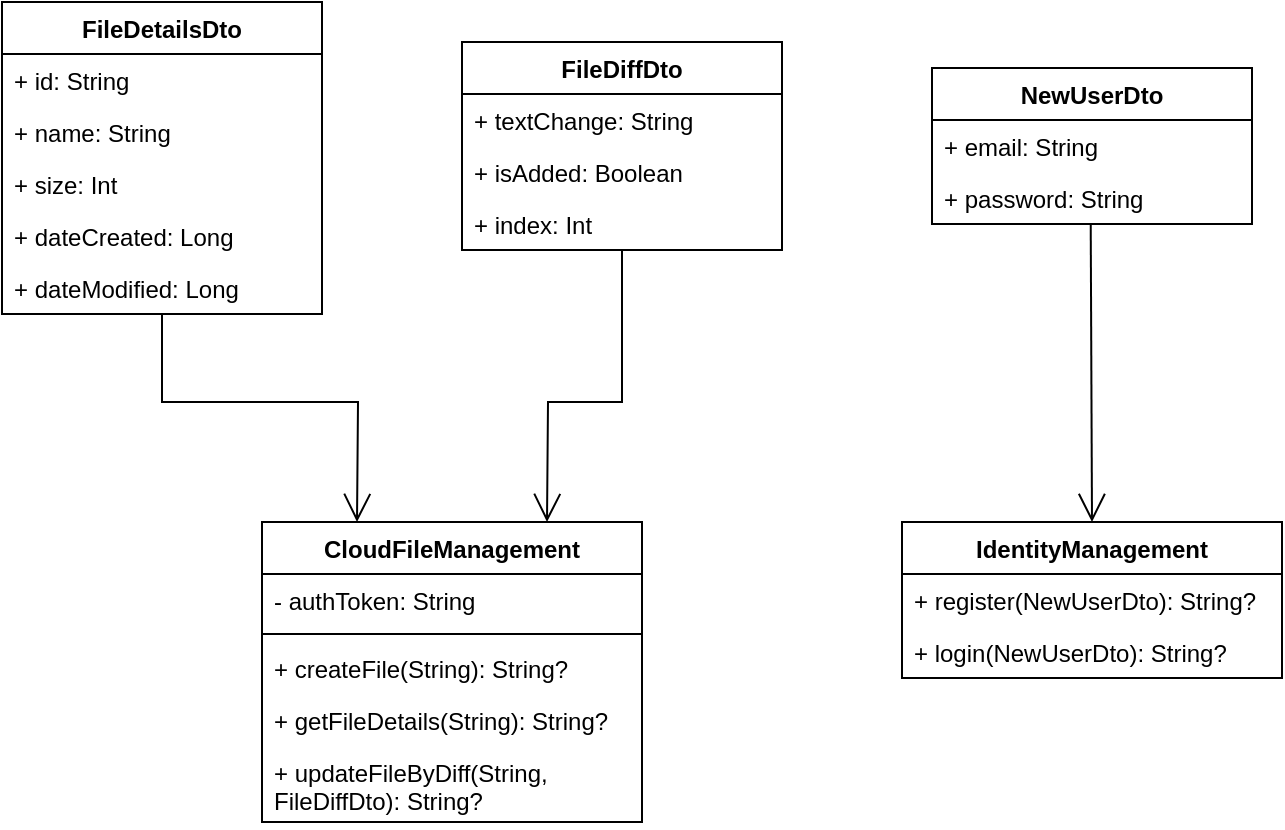 <mxfile version="26.1.1">
  <diagram name="Page-1" id="MGbeN5fUf6MWQuGb2ZN-">
    <mxGraphModel dx="989" dy="576" grid="1" gridSize="10" guides="1" tooltips="1" connect="1" arrows="1" fold="1" page="1" pageScale="1" pageWidth="827" pageHeight="1169" math="0" shadow="0">
      <root>
        <mxCell id="0" />
        <mxCell id="1" parent="0" />
        <mxCell id="myQ88_IO1PidVkBNo0Lu-1" value="FileDetailsDto" style="swimlane;fontStyle=1;align=center;verticalAlign=top;childLayout=stackLayout;horizontal=1;startSize=26;horizontalStack=0;resizeParent=1;resizeParentMax=0;resizeLast=0;collapsible=1;marginBottom=0;whiteSpace=wrap;html=1;" vertex="1" parent="1">
          <mxGeometry x="40" y="40" width="160" height="156" as="geometry" />
        </mxCell>
        <mxCell id="myQ88_IO1PidVkBNo0Lu-2" value="+ id: String" style="text;strokeColor=none;fillColor=none;align=left;verticalAlign=top;spacingLeft=4;spacingRight=4;overflow=hidden;rotatable=0;points=[[0,0.5],[1,0.5]];portConstraint=eastwest;whiteSpace=wrap;html=1;" vertex="1" parent="myQ88_IO1PidVkBNo0Lu-1">
          <mxGeometry y="26" width="160" height="26" as="geometry" />
        </mxCell>
        <mxCell id="myQ88_IO1PidVkBNo0Lu-4" value="+ name: String" style="text;strokeColor=none;fillColor=none;align=left;verticalAlign=top;spacingLeft=4;spacingRight=4;overflow=hidden;rotatable=0;points=[[0,0.5],[1,0.5]];portConstraint=eastwest;whiteSpace=wrap;html=1;" vertex="1" parent="myQ88_IO1PidVkBNo0Lu-1">
          <mxGeometry y="52" width="160" height="26" as="geometry" />
        </mxCell>
        <mxCell id="myQ88_IO1PidVkBNo0Lu-5" value="+ size: Int" style="text;strokeColor=none;fillColor=none;align=left;verticalAlign=top;spacingLeft=4;spacingRight=4;overflow=hidden;rotatable=0;points=[[0,0.5],[1,0.5]];portConstraint=eastwest;whiteSpace=wrap;html=1;" vertex="1" parent="myQ88_IO1PidVkBNo0Lu-1">
          <mxGeometry y="78" width="160" height="26" as="geometry" />
        </mxCell>
        <mxCell id="myQ88_IO1PidVkBNo0Lu-6" value="+ dateCreated: Long" style="text;strokeColor=none;fillColor=none;align=left;verticalAlign=top;spacingLeft=4;spacingRight=4;overflow=hidden;rotatable=0;points=[[0,0.5],[1,0.5]];portConstraint=eastwest;whiteSpace=wrap;html=1;" vertex="1" parent="myQ88_IO1PidVkBNo0Lu-1">
          <mxGeometry y="104" width="160" height="26" as="geometry" />
        </mxCell>
        <mxCell id="myQ88_IO1PidVkBNo0Lu-7" value="+ dateModified: Long" style="text;strokeColor=none;fillColor=none;align=left;verticalAlign=top;spacingLeft=4;spacingRight=4;overflow=hidden;rotatable=0;points=[[0,0.5],[1,0.5]];portConstraint=eastwest;whiteSpace=wrap;html=1;" vertex="1" parent="myQ88_IO1PidVkBNo0Lu-1">
          <mxGeometry y="130" width="160" height="26" as="geometry" />
        </mxCell>
        <mxCell id="myQ88_IO1PidVkBNo0Lu-8" value="FileDiffDto" style="swimlane;fontStyle=1;align=center;verticalAlign=top;childLayout=stackLayout;horizontal=1;startSize=26;horizontalStack=0;resizeParent=1;resizeParentMax=0;resizeLast=0;collapsible=1;marginBottom=0;whiteSpace=wrap;html=1;" vertex="1" parent="1">
          <mxGeometry x="270" y="60" width="160" height="104" as="geometry" />
        </mxCell>
        <mxCell id="myQ88_IO1PidVkBNo0Lu-9" value="+ textChange: String" style="text;strokeColor=none;fillColor=none;align=left;verticalAlign=top;spacingLeft=4;spacingRight=4;overflow=hidden;rotatable=0;points=[[0,0.5],[1,0.5]];portConstraint=eastwest;whiteSpace=wrap;html=1;" vertex="1" parent="myQ88_IO1PidVkBNo0Lu-8">
          <mxGeometry y="26" width="160" height="26" as="geometry" />
        </mxCell>
        <mxCell id="myQ88_IO1PidVkBNo0Lu-10" value="+ isAdded: Boolean" style="text;strokeColor=none;fillColor=none;align=left;verticalAlign=top;spacingLeft=4;spacingRight=4;overflow=hidden;rotatable=0;points=[[0,0.5],[1,0.5]];portConstraint=eastwest;whiteSpace=wrap;html=1;" vertex="1" parent="myQ88_IO1PidVkBNo0Lu-8">
          <mxGeometry y="52" width="160" height="26" as="geometry" />
        </mxCell>
        <mxCell id="myQ88_IO1PidVkBNo0Lu-11" value="+ index: Int" style="text;strokeColor=none;fillColor=none;align=left;verticalAlign=top;spacingLeft=4;spacingRight=4;overflow=hidden;rotatable=0;points=[[0,0.5],[1,0.5]];portConstraint=eastwest;whiteSpace=wrap;html=1;" vertex="1" parent="myQ88_IO1PidVkBNo0Lu-8">
          <mxGeometry y="78" width="160" height="26" as="geometry" />
        </mxCell>
        <mxCell id="myQ88_IO1PidVkBNo0Lu-14" value="NewUserDto" style="swimlane;fontStyle=1;align=center;verticalAlign=top;childLayout=stackLayout;horizontal=1;startSize=26;horizontalStack=0;resizeParent=1;resizeParentMax=0;resizeLast=0;collapsible=1;marginBottom=0;whiteSpace=wrap;html=1;" vertex="1" parent="1">
          <mxGeometry x="505" y="73" width="160" height="78" as="geometry" />
        </mxCell>
        <mxCell id="myQ88_IO1PidVkBNo0Lu-15" value="+ email: String" style="text;strokeColor=none;fillColor=none;align=left;verticalAlign=top;spacingLeft=4;spacingRight=4;overflow=hidden;rotatable=0;points=[[0,0.5],[1,0.5]];portConstraint=eastwest;whiteSpace=wrap;html=1;" vertex="1" parent="myQ88_IO1PidVkBNo0Lu-14">
          <mxGeometry y="26" width="160" height="26" as="geometry" />
        </mxCell>
        <mxCell id="myQ88_IO1PidVkBNo0Lu-16" value="+ password: String" style="text;strokeColor=none;fillColor=none;align=left;verticalAlign=top;spacingLeft=4;spacingRight=4;overflow=hidden;rotatable=0;points=[[0,0.5],[1,0.5]];portConstraint=eastwest;whiteSpace=wrap;html=1;" vertex="1" parent="myQ88_IO1PidVkBNo0Lu-14">
          <mxGeometry y="52" width="160" height="26" as="geometry" />
        </mxCell>
        <mxCell id="myQ88_IO1PidVkBNo0Lu-20" value="CloudFileManagement" style="swimlane;fontStyle=1;align=center;verticalAlign=top;childLayout=stackLayout;horizontal=1;startSize=26;horizontalStack=0;resizeParent=1;resizeParentMax=0;resizeLast=0;collapsible=1;marginBottom=0;whiteSpace=wrap;html=1;" vertex="1" parent="1">
          <mxGeometry x="170" y="300" width="190" height="150" as="geometry" />
        </mxCell>
        <mxCell id="myQ88_IO1PidVkBNo0Lu-21" value="- authToken: String" style="text;strokeColor=none;fillColor=none;align=left;verticalAlign=top;spacingLeft=4;spacingRight=4;overflow=hidden;rotatable=0;points=[[0,0.5],[1,0.5]];portConstraint=eastwest;whiteSpace=wrap;html=1;" vertex="1" parent="myQ88_IO1PidVkBNo0Lu-20">
          <mxGeometry y="26" width="190" height="26" as="geometry" />
        </mxCell>
        <mxCell id="myQ88_IO1PidVkBNo0Lu-27" value="" style="line;strokeWidth=1;fillColor=none;align=left;verticalAlign=middle;spacingTop=-1;spacingLeft=3;spacingRight=3;rotatable=0;labelPosition=right;points=[];portConstraint=eastwest;strokeColor=inherit;" vertex="1" parent="myQ88_IO1PidVkBNo0Lu-20">
          <mxGeometry y="52" width="190" height="8" as="geometry" />
        </mxCell>
        <mxCell id="myQ88_IO1PidVkBNo0Lu-26" value="+ createFile(String): String?" style="text;strokeColor=none;fillColor=none;align=left;verticalAlign=top;spacingLeft=4;spacingRight=4;overflow=hidden;rotatable=0;points=[[0,0.5],[1,0.5]];portConstraint=eastwest;whiteSpace=wrap;html=1;" vertex="1" parent="myQ88_IO1PidVkBNo0Lu-20">
          <mxGeometry y="60" width="190" height="26" as="geometry" />
        </mxCell>
        <mxCell id="myQ88_IO1PidVkBNo0Lu-28" value="+ getFileDetails(String): String?" style="text;strokeColor=none;fillColor=none;align=left;verticalAlign=top;spacingLeft=4;spacingRight=4;overflow=hidden;rotatable=0;points=[[0,0.5],[1,0.5]];portConstraint=eastwest;whiteSpace=wrap;html=1;" vertex="1" parent="myQ88_IO1PidVkBNo0Lu-20">
          <mxGeometry y="86" width="190" height="26" as="geometry" />
        </mxCell>
        <mxCell id="myQ88_IO1PidVkBNo0Lu-29" value="+ updateFileByDiff(String, FileDiffDto): String?" style="text;strokeColor=none;fillColor=none;align=left;verticalAlign=top;spacingLeft=4;spacingRight=4;overflow=hidden;rotatable=0;points=[[0,0.5],[1,0.5]];portConstraint=eastwest;whiteSpace=wrap;html=1;" vertex="1" parent="myQ88_IO1PidVkBNo0Lu-20">
          <mxGeometry y="112" width="190" height="38" as="geometry" />
        </mxCell>
        <mxCell id="myQ88_IO1PidVkBNo0Lu-33" value="" style="endArrow=open;endFill=1;endSize=12;html=1;rounded=0;entryX=0.25;entryY=0;entryDx=0;entryDy=0;exitX=0.5;exitY=1;exitDx=0;exitDy=0;" edge="1" parent="1" source="myQ88_IO1PidVkBNo0Lu-1" target="myQ88_IO1PidVkBNo0Lu-20">
          <mxGeometry width="160" relative="1" as="geometry">
            <mxPoint x="100" y="220" as="sourcePoint" />
            <mxPoint x="260" y="220" as="targetPoint" />
            <Array as="points">
              <mxPoint x="120" y="240" />
              <mxPoint x="218" y="240" />
            </Array>
          </mxGeometry>
        </mxCell>
        <mxCell id="myQ88_IO1PidVkBNo0Lu-34" value="" style="endArrow=open;endFill=1;endSize=12;html=1;rounded=0;exitX=0.5;exitY=1;exitDx=0;exitDy=0;entryX=0.75;entryY=0;entryDx=0;entryDy=0;" edge="1" parent="1" source="myQ88_IO1PidVkBNo0Lu-8" target="myQ88_IO1PidVkBNo0Lu-20">
          <mxGeometry width="160" relative="1" as="geometry">
            <mxPoint x="280" y="200" as="sourcePoint" />
            <mxPoint x="440" y="200" as="targetPoint" />
            <Array as="points">
              <mxPoint x="350" y="240" />
              <mxPoint x="313" y="240" />
            </Array>
          </mxGeometry>
        </mxCell>
        <mxCell id="myQ88_IO1PidVkBNo0Lu-35" value="IdentityManagement" style="swimlane;fontStyle=1;align=center;verticalAlign=top;childLayout=stackLayout;horizontal=1;startSize=26;horizontalStack=0;resizeParent=1;resizeParentMax=0;resizeLast=0;collapsible=1;marginBottom=0;whiteSpace=wrap;html=1;" vertex="1" parent="1">
          <mxGeometry x="490" y="300" width="190" height="78" as="geometry" />
        </mxCell>
        <mxCell id="myQ88_IO1PidVkBNo0Lu-38" value="+ register(NewUserDto): String?" style="text;strokeColor=none;fillColor=none;align=left;verticalAlign=top;spacingLeft=4;spacingRight=4;overflow=hidden;rotatable=0;points=[[0,0.5],[1,0.5]];portConstraint=eastwest;whiteSpace=wrap;html=1;" vertex="1" parent="myQ88_IO1PidVkBNo0Lu-35">
          <mxGeometry y="26" width="190" height="26" as="geometry" />
        </mxCell>
        <mxCell id="myQ88_IO1PidVkBNo0Lu-41" value="+ login(NewUserDto): String?" style="text;strokeColor=none;fillColor=none;align=left;verticalAlign=top;spacingLeft=4;spacingRight=4;overflow=hidden;rotatable=0;points=[[0,0.5],[1,0.5]];portConstraint=eastwest;whiteSpace=wrap;html=1;" vertex="1" parent="myQ88_IO1PidVkBNo0Lu-35">
          <mxGeometry y="52" width="190" height="26" as="geometry" />
        </mxCell>
        <mxCell id="myQ88_IO1PidVkBNo0Lu-42" value="" style="endArrow=open;endFill=1;endSize=12;html=1;rounded=0;exitX=0.496;exitY=1.004;exitDx=0;exitDy=0;entryX=0.5;entryY=0;entryDx=0;entryDy=0;exitPerimeter=0;" edge="1" parent="1" source="myQ88_IO1PidVkBNo0Lu-16" target="myQ88_IO1PidVkBNo0Lu-35">
          <mxGeometry width="160" relative="1" as="geometry">
            <mxPoint x="530" y="180" as="sourcePoint" />
            <mxPoint x="690" y="180" as="targetPoint" />
          </mxGeometry>
        </mxCell>
      </root>
    </mxGraphModel>
  </diagram>
</mxfile>
